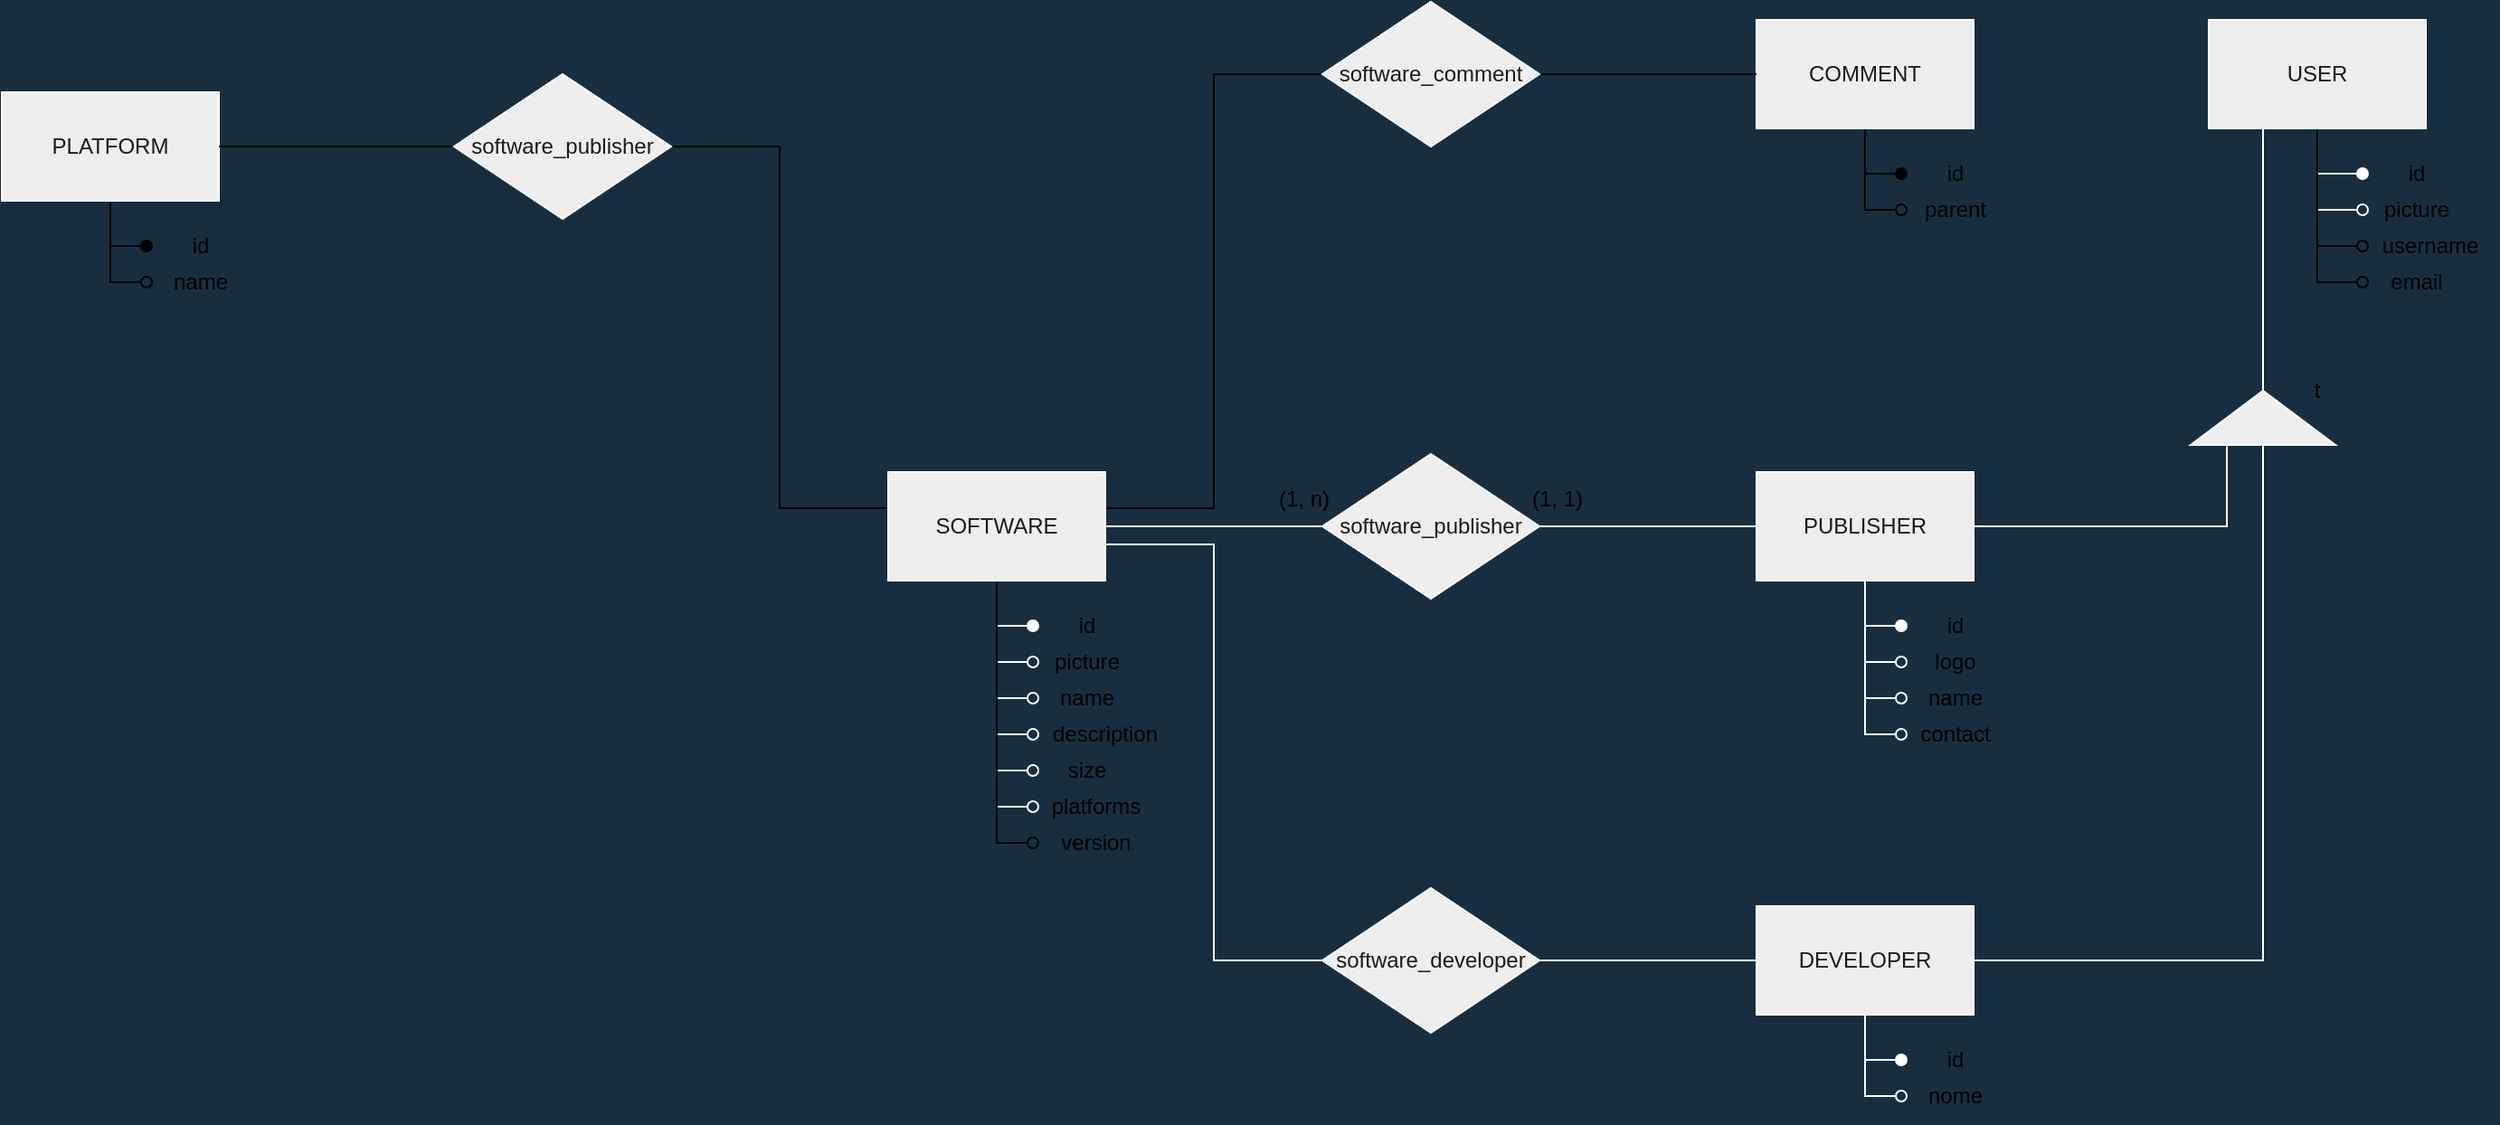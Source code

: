 <mxfile version="19.0.3" type="device" pages="2"><diagram id="SsctZVR5xEuvwzPg--42" name="der"><mxGraphModel dx="1438" dy="649" grid="1" gridSize="10" guides="1" tooltips="1" connect="1" arrows="1" fold="1" page="0" pageScale="1" pageWidth="1100" pageHeight="850" background="#182E3E" math="0" shadow="0"><root><mxCell id="0"/><mxCell id="1" parent="0"/><mxCell id="NpDtV5McUB0VlU34Wl0O-11" style="edgeStyle=orthogonalEdgeStyle;rounded=0;sketch=0;orthogonalLoop=1;jettySize=auto;html=1;entryX=0;entryY=0.5;entryDx=0;entryDy=0;fontColor=#FFFFFF;strokeColor=#FFFFFF;endArrow=oval;endFill=0;" parent="1" source="NpDtV5McUB0VlU34Wl0O-1" target="NpDtV5McUB0VlU34Wl0O-3" edge="1"><mxGeometry relative="1" as="geometry"/></mxCell><mxCell id="NpDtV5McUB0VlU34Wl0O-12" style="edgeStyle=orthogonalEdgeStyle;rounded=0;sketch=0;orthogonalLoop=1;jettySize=auto;html=1;entryX=0;entryY=0.5;entryDx=0;entryDy=0;fontColor=#FFFFFF;endArrow=oval;endFill=0;strokeColor=#FFFFFF;" parent="1" source="NpDtV5McUB0VlU34Wl0O-1" target="NpDtV5McUB0VlU34Wl0O-6" edge="1"><mxGeometry relative="1" as="geometry"/></mxCell><mxCell id="NpDtV5McUB0VlU34Wl0O-14" style="edgeStyle=orthogonalEdgeStyle;rounded=0;sketch=0;orthogonalLoop=1;jettySize=auto;html=1;entryX=0;entryY=0.5;entryDx=0;entryDy=0;fontColor=#FFFFFF;endArrow=oval;endFill=0;strokeColor=#FFFFFF;" parent="1" source="NpDtV5McUB0VlU34Wl0O-1" target="NpDtV5McUB0VlU34Wl0O-8" edge="1"><mxGeometry relative="1" as="geometry"/></mxCell><mxCell id="NpDtV5McUB0VlU34Wl0O-15" style="edgeStyle=orthogonalEdgeStyle;rounded=0;sketch=0;orthogonalLoop=1;jettySize=auto;html=1;entryX=0;entryY=0.5;entryDx=0;entryDy=0;fontColor=#FFFFFF;endArrow=oval;endFill=0;strokeColor=#FFFFFF;" parent="1" source="NpDtV5McUB0VlU34Wl0O-1" target="NpDtV5McUB0VlU34Wl0O-10" edge="1"><mxGeometry relative="1" as="geometry"/></mxCell><mxCell id="NpDtV5McUB0VlU34Wl0O-18" style="edgeStyle=orthogonalEdgeStyle;rounded=0;sketch=0;orthogonalLoop=1;jettySize=auto;html=1;entryX=0;entryY=0.5;entryDx=0;entryDy=0;fontColor=#FFFFFF;endArrow=none;endFill=0;strokeColor=#FFFFFF;" parent="1" source="NpDtV5McUB0VlU34Wl0O-1" target="NpDtV5McUB0VlU34Wl0O-17" edge="1"><mxGeometry relative="1" as="geometry"/></mxCell><mxCell id="NpDtV5McUB0VlU34Wl0O-25" style="edgeStyle=orthogonalEdgeStyle;rounded=0;sketch=0;orthogonalLoop=1;jettySize=auto;html=1;entryX=0;entryY=0.5;entryDx=0;entryDy=0;fontColor=#FFFFFF;endArrow=oval;endFill=1;strokeColor=#FFFFFF;" parent="1" source="NpDtV5McUB0VlU34Wl0O-1" target="NpDtV5McUB0VlU34Wl0O-24" edge="1"><mxGeometry relative="1" as="geometry"/></mxCell><mxCell id="NpDtV5McUB0VlU34Wl0O-33" style="edgeStyle=orthogonalEdgeStyle;rounded=0;sketch=0;orthogonalLoop=1;jettySize=auto;html=1;entryX=0;entryY=0.5;entryDx=0;entryDy=0;fontColor=#FFFFFF;endArrow=oval;endFill=0;strokeColor=#FFFFFF;" parent="1" source="NpDtV5McUB0VlU34Wl0O-1" target="NpDtV5McUB0VlU34Wl0O-32" edge="1"><mxGeometry relative="1" as="geometry"/></mxCell><mxCell id="NpDtV5McUB0VlU34Wl0O-40" style="edgeStyle=orthogonalEdgeStyle;rounded=0;sketch=0;orthogonalLoop=1;jettySize=auto;html=1;entryX=0;entryY=0.5;entryDx=0;entryDy=0;fontColor=#FFFFFF;endArrow=none;endFill=0;strokeColor=#FFFFFF;" parent="1" source="NpDtV5McUB0VlU34Wl0O-1" target="NpDtV5McUB0VlU34Wl0O-39" edge="1"><mxGeometry relative="1" as="geometry"><Array as="points"><mxPoint x="460" y="310"/><mxPoint x="460" y="540"/></Array></mxGeometry></mxCell><mxCell id="ANa5fJzZorU_oaZCEf_N-10" style="edgeStyle=orthogonalEdgeStyle;rounded=0;orthogonalLoop=1;jettySize=auto;html=1;entryX=0;entryY=0.5;entryDx=0;entryDy=0;endArrow=oval;endFill=0;" parent="1" source="NpDtV5McUB0VlU34Wl0O-1" target="ANa5fJzZorU_oaZCEf_N-8" edge="1"><mxGeometry relative="1" as="geometry"/></mxCell><mxCell id="ANa5fJzZorU_oaZCEf_N-15" style="edgeStyle=orthogonalEdgeStyle;rounded=0;orthogonalLoop=1;jettySize=auto;html=1;entryX=1;entryY=0.5;entryDx=0;entryDy=0;endArrow=none;endFill=0;" parent="1" source="NpDtV5McUB0VlU34Wl0O-1" target="ANa5fJzZorU_oaZCEf_N-12" edge="1"><mxGeometry relative="1" as="geometry"><Array as="points"><mxPoint x="220" y="290"/><mxPoint x="220" y="90"/></Array></mxGeometry></mxCell><mxCell id="zFBum6YU7p7UYKm-g8im-9" style="edgeStyle=orthogonalEdgeStyle;rounded=0;orthogonalLoop=1;jettySize=auto;html=1;entryX=0;entryY=0.5;entryDx=0;entryDy=0;endArrow=none;endFill=0;" parent="1" source="NpDtV5McUB0VlU34Wl0O-1" target="zFBum6YU7p7UYKm-g8im-6" edge="1"><mxGeometry relative="1" as="geometry"><Array as="points"><mxPoint x="460" y="290"/><mxPoint x="460" y="50"/></Array></mxGeometry></mxCell><mxCell id="NpDtV5McUB0VlU34Wl0O-1" value="SOFTWARE" style="rounded=0;whiteSpace=wrap;html=1;fillColor=#EEEEEE;strokeColor=#FFFFFF;fontColor=#1A1A1A;" parent="1" vertex="1"><mxGeometry x="280" y="270" width="120" height="60" as="geometry"/></mxCell><mxCell id="NpDtV5McUB0VlU34Wl0O-3" value="name" style="text;html=1;align=center;verticalAlign=middle;whiteSpace=wrap;rounded=0;sketch=0;" parent="1" vertex="1"><mxGeometry x="360" y="380" width="60" height="30" as="geometry"/></mxCell><mxCell id="NpDtV5McUB0VlU34Wl0O-23" style="edgeStyle=orthogonalEdgeStyle;rounded=0;sketch=0;orthogonalLoop=1;jettySize=auto;html=1;entryX=0;entryY=0.5;entryDx=0;entryDy=0;fontColor=#FFFFFF;endArrow=oval;endFill=1;strokeColor=#FFFFFF;" parent="1" source="NpDtV5McUB0VlU34Wl0O-4" target="NpDtV5McUB0VlU34Wl0O-22" edge="1"><mxGeometry relative="1" as="geometry"/></mxCell><mxCell id="NpDtV5McUB0VlU34Wl0O-28" style="edgeStyle=orthogonalEdgeStyle;rounded=0;sketch=0;orthogonalLoop=1;jettySize=auto;html=1;entryX=0;entryY=0.5;entryDx=0;entryDy=0;fontColor=#FFFFFF;endArrow=oval;endFill=0;strokeColor=#FFFFFF;" parent="1" source="NpDtV5McUB0VlU34Wl0O-4" target="NpDtV5McUB0VlU34Wl0O-26" edge="1"><mxGeometry relative="1" as="geometry"/></mxCell><mxCell id="NpDtV5McUB0VlU34Wl0O-30" style="edgeStyle=orthogonalEdgeStyle;rounded=0;sketch=0;orthogonalLoop=1;jettySize=auto;html=1;entryX=0;entryY=0.5;entryDx=0;entryDy=0;fontColor=#FFFFFF;endArrow=oval;endFill=0;strokeColor=#FFFFFF;" parent="1" source="NpDtV5McUB0VlU34Wl0O-4" target="NpDtV5McUB0VlU34Wl0O-29" edge="1"><mxGeometry relative="1" as="geometry"/></mxCell><mxCell id="NpDtV5McUB0VlU34Wl0O-35" style="edgeStyle=orthogonalEdgeStyle;rounded=0;sketch=0;orthogonalLoop=1;jettySize=auto;html=1;entryX=0;entryY=0.5;entryDx=0;entryDy=0;fontColor=#FFFFFF;endArrow=oval;endFill=0;strokeColor=#FFFFFF;" parent="1" source="NpDtV5McUB0VlU34Wl0O-4" target="NpDtV5McUB0VlU34Wl0O-34" edge="1"><mxGeometry relative="1" as="geometry"/></mxCell><mxCell id="NpDtV5McUB0VlU34Wl0O-56" style="edgeStyle=orthogonalEdgeStyle;rounded=0;sketch=0;orthogonalLoop=1;jettySize=auto;html=1;entryX=0;entryY=0.25;entryDx=0;entryDy=0;fontColor=#FFFFFF;endArrow=none;endFill=0;strokeColor=#FFFFFF;" parent="1" source="NpDtV5McUB0VlU34Wl0O-4" target="NpDtV5McUB0VlU34Wl0O-47" edge="1"><mxGeometry relative="1" as="geometry"/></mxCell><mxCell id="NpDtV5McUB0VlU34Wl0O-4" value="PUBLISHER" style="whiteSpace=wrap;html=1;rounded=0;sketch=0;fontColor=#1A1A1A;strokeColor=#FFFFFF;fillColor=#EEEEEE;" parent="1" vertex="1"><mxGeometry x="760" y="270" width="120" height="60" as="geometry"/></mxCell><mxCell id="NpDtV5McUB0VlU34Wl0O-6" value="description" style="text;html=1;align=center;verticalAlign=middle;whiteSpace=wrap;rounded=0;sketch=0;" parent="1" vertex="1"><mxGeometry x="360" y="400" width="80" height="30" as="geometry"/></mxCell><mxCell id="NpDtV5McUB0VlU34Wl0O-8" value="size" style="text;html=1;align=center;verticalAlign=middle;whiteSpace=wrap;rounded=0;sketch=0;" parent="1" vertex="1"><mxGeometry x="360" y="420" width="60" height="30" as="geometry"/></mxCell><mxCell id="NpDtV5McUB0VlU34Wl0O-10" value="platforms" style="text;html=1;align=center;verticalAlign=middle;whiteSpace=wrap;rounded=0;sketch=0;" parent="1" vertex="1"><mxGeometry x="360" y="440" width="70" height="30" as="geometry"/></mxCell><mxCell id="NpDtV5McUB0VlU34Wl0O-19" style="edgeStyle=orthogonalEdgeStyle;rounded=0;sketch=0;orthogonalLoop=1;jettySize=auto;html=1;entryX=0;entryY=0.5;entryDx=0;entryDy=0;fontColor=#FFFFFF;endArrow=none;endFill=0;strokeColor=#FFFFFF;" parent="1" source="NpDtV5McUB0VlU34Wl0O-17" target="NpDtV5McUB0VlU34Wl0O-4" edge="1"><mxGeometry relative="1" as="geometry"/></mxCell><mxCell id="NpDtV5McUB0VlU34Wl0O-17" value="software_publisher" style="rhombus;whiteSpace=wrap;html=1;rounded=0;sketch=0;fontColor=#1A1A1A;strokeColor=#FFFFFF;fillColor=#EEEEEE;" parent="1" vertex="1"><mxGeometry x="520" y="260" width="120" height="80" as="geometry"/></mxCell><mxCell id="NpDtV5McUB0VlU34Wl0O-22" value="id" style="text;html=1;align=center;verticalAlign=middle;whiteSpace=wrap;rounded=0;sketch=0;" parent="1" vertex="1"><mxGeometry x="840" y="340" width="60" height="30" as="geometry"/></mxCell><mxCell id="NpDtV5McUB0VlU34Wl0O-24" value="id" style="text;html=1;align=center;verticalAlign=middle;whiteSpace=wrap;rounded=0;sketch=0;" parent="1" vertex="1"><mxGeometry x="360" y="340" width="60" height="30" as="geometry"/></mxCell><mxCell id="NpDtV5McUB0VlU34Wl0O-26" value="name" style="text;html=1;align=center;verticalAlign=middle;whiteSpace=wrap;rounded=0;sketch=0;" parent="1" vertex="1"><mxGeometry x="840" y="380" width="60" height="30" as="geometry"/></mxCell><mxCell id="NpDtV5McUB0VlU34Wl0O-29" value="contact" style="text;html=1;align=center;verticalAlign=middle;whiteSpace=wrap;rounded=0;sketch=0;" parent="1" vertex="1"><mxGeometry x="840" y="400" width="60" height="30" as="geometry"/></mxCell><mxCell id="NpDtV5McUB0VlU34Wl0O-32" value="picture" style="text;html=1;align=center;verticalAlign=middle;whiteSpace=wrap;rounded=0;sketch=0;" parent="1" vertex="1"><mxGeometry x="360" y="360" width="60" height="30" as="geometry"/></mxCell><mxCell id="NpDtV5McUB0VlU34Wl0O-34" value="logo" style="text;html=1;align=center;verticalAlign=middle;whiteSpace=wrap;rounded=0;sketch=0;" parent="1" vertex="1"><mxGeometry x="840" y="360" width="60" height="30" as="geometry"/></mxCell><mxCell id="NpDtV5McUB0VlU34Wl0O-43" style="edgeStyle=orthogonalEdgeStyle;rounded=0;sketch=0;orthogonalLoop=1;jettySize=auto;html=1;entryX=0;entryY=0.5;entryDx=0;entryDy=0;fontColor=#FFFFFF;endArrow=oval;endFill=1;strokeColor=#FFFFFF;" parent="1" source="NpDtV5McUB0VlU34Wl0O-36" target="NpDtV5McUB0VlU34Wl0O-42" edge="1"><mxGeometry relative="1" as="geometry"/></mxCell><mxCell id="NpDtV5McUB0VlU34Wl0O-45" style="edgeStyle=orthogonalEdgeStyle;rounded=0;sketch=0;orthogonalLoop=1;jettySize=auto;html=1;entryX=0;entryY=0.5;entryDx=0;entryDy=0;fontColor=#FFFFFF;endArrow=oval;endFill=0;strokeColor=#FFFFFF;" parent="1" source="NpDtV5McUB0VlU34Wl0O-36" target="NpDtV5McUB0VlU34Wl0O-44" edge="1"><mxGeometry relative="1" as="geometry"/></mxCell><mxCell id="NpDtV5McUB0VlU34Wl0O-57" style="edgeStyle=orthogonalEdgeStyle;rounded=0;sketch=0;orthogonalLoop=1;jettySize=auto;html=1;entryX=0;entryY=0.5;entryDx=0;entryDy=0;fontColor=#FFFFFF;endArrow=none;endFill=0;strokeColor=#FFFFFF;" parent="1" source="NpDtV5McUB0VlU34Wl0O-36" target="NpDtV5McUB0VlU34Wl0O-47" edge="1"><mxGeometry relative="1" as="geometry"/></mxCell><mxCell id="NpDtV5McUB0VlU34Wl0O-36" value="DEVELOPER" style="whiteSpace=wrap;html=1;rounded=0;sketch=0;fontColor=#1A1A1A;strokeColor=#FFFFFF;fillColor=#EEEEEE;" parent="1" vertex="1"><mxGeometry x="760" y="510" width="120" height="60" as="geometry"/></mxCell><mxCell id="NpDtV5McUB0VlU34Wl0O-61" style="edgeStyle=orthogonalEdgeStyle;rounded=0;sketch=0;orthogonalLoop=1;jettySize=auto;html=1;entryX=0;entryY=0.5;entryDx=0;entryDy=0;fontColor=#FFFFFF;endArrow=oval;endFill=1;strokeColor=#FFFFFF;" parent="1" source="NpDtV5McUB0VlU34Wl0O-37" target="NpDtV5McUB0VlU34Wl0O-60" edge="1"><mxGeometry relative="1" as="geometry"/></mxCell><mxCell id="NpDtV5McUB0VlU34Wl0O-64" style="edgeStyle=orthogonalEdgeStyle;rounded=0;sketch=0;orthogonalLoop=1;jettySize=auto;html=1;entryX=0;entryY=0.5;entryDx=0;entryDy=0;fontColor=#FFFFFF;endArrow=oval;endFill=0;strokeColor=#FFFFFF;" parent="1" source="NpDtV5McUB0VlU34Wl0O-37" target="NpDtV5McUB0VlU34Wl0O-63" edge="1"><mxGeometry relative="1" as="geometry"/></mxCell><mxCell id="RyOZzUnHz982tyjcpU6y-4" style="edgeStyle=orthogonalEdgeStyle;rounded=0;orthogonalLoop=1;jettySize=auto;html=1;entryX=0;entryY=0.5;entryDx=0;entryDy=0;endArrow=oval;endFill=0;" parent="1" source="NpDtV5McUB0VlU34Wl0O-37" target="RyOZzUnHz982tyjcpU6y-1" edge="1"><mxGeometry relative="1" as="geometry"/></mxCell><mxCell id="RyOZzUnHz982tyjcpU6y-5" style="edgeStyle=orthogonalEdgeStyle;rounded=0;orthogonalLoop=1;jettySize=auto;html=1;entryX=0;entryY=0.5;entryDx=0;entryDy=0;endArrow=oval;endFill=0;" parent="1" source="NpDtV5McUB0VlU34Wl0O-37" target="RyOZzUnHz982tyjcpU6y-3" edge="1"><mxGeometry relative="1" as="geometry"/></mxCell><mxCell id="NpDtV5McUB0VlU34Wl0O-37" value="USER" style="whiteSpace=wrap;html=1;rounded=0;sketch=0;fontColor=#1A1A1A;strokeColor=#FFFFFF;fillColor=#EEEEEE;" parent="1" vertex="1"><mxGeometry x="1010" y="20" width="120" height="60" as="geometry"/></mxCell><mxCell id="NpDtV5McUB0VlU34Wl0O-41" style="edgeStyle=orthogonalEdgeStyle;rounded=0;sketch=0;orthogonalLoop=1;jettySize=auto;html=1;fontColor=#FFFFFF;endArrow=none;endFill=0;strokeColor=#FFFFFF;" parent="1" source="NpDtV5McUB0VlU34Wl0O-39" target="NpDtV5McUB0VlU34Wl0O-36" edge="1"><mxGeometry relative="1" as="geometry"/></mxCell><mxCell id="NpDtV5McUB0VlU34Wl0O-39" value="software_developer" style="rhombus;whiteSpace=wrap;html=1;rounded=0;sketch=0;fontColor=#1A1A1A;strokeColor=#FFFFFF;fillColor=#EEEEEE;" parent="1" vertex="1"><mxGeometry x="520" y="500" width="120" height="80" as="geometry"/></mxCell><mxCell id="NpDtV5McUB0VlU34Wl0O-42" value="id" style="text;html=1;align=center;verticalAlign=middle;whiteSpace=wrap;rounded=0;sketch=0;" parent="1" vertex="1"><mxGeometry x="840" y="580" width="60" height="30" as="geometry"/></mxCell><mxCell id="NpDtV5McUB0VlU34Wl0O-44" value="nome" style="text;html=1;align=center;verticalAlign=middle;whiteSpace=wrap;rounded=0;sketch=0;" parent="1" vertex="1"><mxGeometry x="840" y="600" width="60" height="30" as="geometry"/></mxCell><mxCell id="NpDtV5McUB0VlU34Wl0O-62" style="edgeStyle=orthogonalEdgeStyle;rounded=0;sketch=0;orthogonalLoop=1;jettySize=auto;html=1;entryX=0.25;entryY=1;entryDx=0;entryDy=0;fontColor=#FFFFFF;endArrow=none;endFill=0;strokeColor=#FFFFFF;" parent="1" source="NpDtV5McUB0VlU34Wl0O-47" target="NpDtV5McUB0VlU34Wl0O-37" edge="1"><mxGeometry relative="1" as="geometry"/></mxCell><mxCell id="NpDtV5McUB0VlU34Wl0O-47" value="" style="triangle;whiteSpace=wrap;html=1;rounded=0;sketch=0;fontColor=#1A1A1A;strokeColor=#FFFFFF;fillColor=#EEEEEE;rotation=-90;" parent="1" vertex="1"><mxGeometry x="1025" y="200" width="30" height="80" as="geometry"/></mxCell><mxCell id="NpDtV5McUB0VlU34Wl0O-59" value="t" style="text;html=1;align=center;verticalAlign=middle;whiteSpace=wrap;rounded=0;sketch=0;" parent="1" vertex="1"><mxGeometry x="1040" y="210" width="60" height="30" as="geometry"/></mxCell><mxCell id="NpDtV5McUB0VlU34Wl0O-60" value="id" style="text;html=1;align=center;verticalAlign=middle;whiteSpace=wrap;rounded=0;sketch=0;" parent="1" vertex="1"><mxGeometry x="1095" y="90" width="60" height="30" as="geometry"/></mxCell><mxCell id="NpDtV5McUB0VlU34Wl0O-63" value="picture" style="text;html=1;align=center;verticalAlign=middle;whiteSpace=wrap;rounded=0;sketch=0;" parent="1" vertex="1"><mxGeometry x="1095" y="110" width="60" height="30" as="geometry"/></mxCell><mxCell id="zFBum6YU7p7UYKm-g8im-4" style="edgeStyle=orthogonalEdgeStyle;rounded=0;orthogonalLoop=1;jettySize=auto;html=1;entryX=0;entryY=0.5;entryDx=0;entryDy=0;endArrow=oval;endFill=1;" parent="1" source="ANa5fJzZorU_oaZCEf_N-2" target="zFBum6YU7p7UYKm-g8im-2" edge="1"><mxGeometry relative="1" as="geometry"/></mxCell><mxCell id="zFBum6YU7p7UYKm-g8im-11" style="edgeStyle=orthogonalEdgeStyle;rounded=0;orthogonalLoop=1;jettySize=auto;html=1;entryX=0;entryY=0.5;entryDx=0;entryDy=0;endArrow=oval;endFill=0;" parent="1" source="ANa5fJzZorU_oaZCEf_N-2" target="zFBum6YU7p7UYKm-g8im-10" edge="1"><mxGeometry relative="1" as="geometry"/></mxCell><mxCell id="ANa5fJzZorU_oaZCEf_N-2" value="COMMENT" style="rounded=0;whiteSpace=wrap;html=1;fillColor=#EEEEEE;strokeColor=#FFFFFF;fontColor=#1A1A1A;" parent="1" vertex="1"><mxGeometry x="760" y="20" width="120" height="60" as="geometry"/></mxCell><mxCell id="ANa5fJzZorU_oaZCEf_N-19" style="edgeStyle=orthogonalEdgeStyle;rounded=0;orthogonalLoop=1;jettySize=auto;html=1;entryX=0;entryY=0.5;entryDx=0;entryDy=0;endArrow=oval;endFill=1;" parent="1" source="ANa5fJzZorU_oaZCEf_N-4" target="ANa5fJzZorU_oaZCEf_N-18" edge="1"><mxGeometry relative="1" as="geometry"/></mxCell><mxCell id="ANa5fJzZorU_oaZCEf_N-21" style="edgeStyle=orthogonalEdgeStyle;rounded=0;orthogonalLoop=1;jettySize=auto;html=1;entryX=0;entryY=0.5;entryDx=0;entryDy=0;endArrow=oval;endFill=0;" parent="1" source="ANa5fJzZorU_oaZCEf_N-4" target="ANa5fJzZorU_oaZCEf_N-20" edge="1"><mxGeometry relative="1" as="geometry"/></mxCell><mxCell id="ANa5fJzZorU_oaZCEf_N-4" value="PLATFORM" style="rounded=0;whiteSpace=wrap;html=1;fillColor=#EEEEEE;strokeColor=#FFFFFF;fontColor=#1A1A1A;" parent="1" vertex="1"><mxGeometry x="-210" y="60" width="120" height="60" as="geometry"/></mxCell><mxCell id="ANa5fJzZorU_oaZCEf_N-8" value="version" style="text;html=1;align=center;verticalAlign=middle;whiteSpace=wrap;rounded=0;sketch=0;" parent="1" vertex="1"><mxGeometry x="360" y="460" width="70" height="30" as="geometry"/></mxCell><mxCell id="ANa5fJzZorU_oaZCEf_N-14" style="edgeStyle=orthogonalEdgeStyle;rounded=0;orthogonalLoop=1;jettySize=auto;html=1;endArrow=none;endFill=0;" parent="1" source="ANa5fJzZorU_oaZCEf_N-12" target="ANa5fJzZorU_oaZCEf_N-4" edge="1"><mxGeometry relative="1" as="geometry"/></mxCell><mxCell id="ANa5fJzZorU_oaZCEf_N-12" value="software_publisher" style="rhombus;whiteSpace=wrap;html=1;rounded=0;sketch=0;fontColor=#1A1A1A;strokeColor=#FFFFFF;fillColor=#EEEEEE;" parent="1" vertex="1"><mxGeometry x="40" y="50" width="120" height="80" as="geometry"/></mxCell><mxCell id="ANa5fJzZorU_oaZCEf_N-16" value="(1, n)" style="text;html=1;align=center;verticalAlign=middle;whiteSpace=wrap;rounded=0;sketch=0;" parent="1" vertex="1"><mxGeometry x="480" y="270" width="60" height="30" as="geometry"/></mxCell><mxCell id="ANa5fJzZorU_oaZCEf_N-17" value="(1, 1)" style="text;html=1;align=center;verticalAlign=middle;whiteSpace=wrap;rounded=0;sketch=0;" parent="1" vertex="1"><mxGeometry x="620" y="270" width="60" height="30" as="geometry"/></mxCell><mxCell id="ANa5fJzZorU_oaZCEf_N-18" value="id" style="text;html=1;align=center;verticalAlign=middle;whiteSpace=wrap;rounded=0;sketch=0;" parent="1" vertex="1"><mxGeometry x="-130" y="130" width="60" height="30" as="geometry"/></mxCell><mxCell id="ANa5fJzZorU_oaZCEf_N-20" value="name" style="text;html=1;align=center;verticalAlign=middle;whiteSpace=wrap;rounded=0;sketch=0;" parent="1" vertex="1"><mxGeometry x="-130" y="150" width="60" height="30" as="geometry"/></mxCell><mxCell id="RyOZzUnHz982tyjcpU6y-1" value="username" style="text;html=1;align=center;verticalAlign=middle;whiteSpace=wrap;rounded=0;sketch=0;" parent="1" vertex="1"><mxGeometry x="1095" y="130" width="75" height="30" as="geometry"/></mxCell><mxCell id="RyOZzUnHz982tyjcpU6y-3" value="email" style="text;html=1;align=center;verticalAlign=middle;whiteSpace=wrap;rounded=0;sketch=0;" parent="1" vertex="1"><mxGeometry x="1095" y="150" width="60" height="30" as="geometry"/></mxCell><mxCell id="zFBum6YU7p7UYKm-g8im-2" value="id" style="text;html=1;align=center;verticalAlign=middle;whiteSpace=wrap;rounded=0;sketch=0;" parent="1" vertex="1"><mxGeometry x="840" y="90" width="60" height="30" as="geometry"/></mxCell><mxCell id="zFBum6YU7p7UYKm-g8im-8" style="edgeStyle=orthogonalEdgeStyle;rounded=0;orthogonalLoop=1;jettySize=auto;html=1;entryX=0;entryY=0.5;entryDx=0;entryDy=0;endArrow=none;endFill=0;" parent="1" source="zFBum6YU7p7UYKm-g8im-6" target="ANa5fJzZorU_oaZCEf_N-2" edge="1"><mxGeometry relative="1" as="geometry"/></mxCell><mxCell id="zFBum6YU7p7UYKm-g8im-6" value="software_comment" style="rhombus;whiteSpace=wrap;html=1;rounded=0;sketch=0;fontColor=#1A1A1A;strokeColor=#FFFFFF;fillColor=#EEEEEE;" parent="1" vertex="1"><mxGeometry x="520" y="10" width="120" height="80" as="geometry"/></mxCell><mxCell id="zFBum6YU7p7UYKm-g8im-10" value="parent" style="text;html=1;align=center;verticalAlign=middle;whiteSpace=wrap;rounded=0;sketch=0;" parent="1" vertex="1"><mxGeometry x="840" y="110" width="60" height="30" as="geometry"/></mxCell></root></mxGraphModel></diagram><diagram id="R1mpvVAYkTQs5Wo-3Qf2" name="dcu"><mxGraphModel dx="1221" dy="764" grid="1" gridSize="10" guides="1" tooltips="1" connect="1" arrows="1" fold="1" page="1" pageScale="1" pageWidth="827" pageHeight="1169" background="#182E3E" math="0" shadow="0"><root><mxCell id="0"/><mxCell id="1" parent="0"/><mxCell id="q73SaGjYzVnCtR3cXOkN-3" style="edgeStyle=orthogonalEdgeStyle;curved=0;rounded=1;sketch=0;orthogonalLoop=1;jettySize=auto;html=1;fontColor=#FFFFFF;strokeColor=#FFFFFF;endArrow=none;endFill=0;labelBackgroundColor=#182E3E;" parent="1" source="cbfDmpS-e1OB6bFGQmrI-3" target="q73SaGjYzVnCtR3cXOkN-2" edge="1"><mxGeometry relative="1" as="geometry"/></mxCell><mxCell id="cbfDmpS-e1OB6bFGQmrI-3" value="SIGNUP" style="ellipse;whiteSpace=wrap;html=1;rounded=0;sketch=0;fontColor=#1A1A1A;strokeColor=#FFFFFF;fillColor=#EEEEEE;" parent="1" vertex="1"><mxGeometry x="350" y="120" width="120" height="80" as="geometry"/></mxCell><mxCell id="q73SaGjYzVnCtR3cXOkN-5" style="edgeStyle=orthogonalEdgeStyle;curved=0;rounded=1;sketch=0;orthogonalLoop=1;jettySize=auto;html=1;fontColor=#FFFFFF;endArrow=none;endFill=0;strokeColor=#FFFFFF;labelBackgroundColor=#182E3E;" parent="1" source="q73SaGjYzVnCtR3cXOkN-2" target="q73SaGjYzVnCtR3cXOkN-4" edge="1"><mxGeometry relative="1" as="geometry"/></mxCell><mxCell id="q73SaGjYzVnCtR3cXOkN-2" value="LOGIN" style="ellipse;whiteSpace=wrap;html=1;rounded=0;sketch=0;fontColor=#1A1A1A;strokeColor=#FFFFFF;fillColor=#EEEEEE;" parent="1" vertex="1"><mxGeometry x="350" y="240" width="120" height="80" as="geometry"/></mxCell><mxCell id="PaBLVJzQxh9ULMpLNagQ-2" style="edgeStyle=orthogonalEdgeStyle;curved=0;rounded=1;sketch=0;orthogonalLoop=1;jettySize=auto;html=1;fontColor=#FFFFFF;endArrow=none;endFill=0;strokeColor=#FFFFFF;labelBackgroundColor=#182E3E;" parent="1" source="q73SaGjYzVnCtR3cXOkN-4" target="PaBLVJzQxh9ULMpLNagQ-1" edge="1"><mxGeometry relative="1" as="geometry"/></mxCell><mxCell id="q73SaGjYzVnCtR3cXOkN-4" value="PUBLISH SOFTWARE" style="ellipse;whiteSpace=wrap;html=1;rounded=0;sketch=0;fontColor=#1A1A1A;strokeColor=#FFFFFF;fillColor=#EEEEEE;" parent="1" vertex="1"><mxGeometry x="350" y="360" width="120" height="60" as="geometry"/></mxCell><mxCell id="DWMME8aQ3wwpotVTTRl1-4" style="edgeStyle=orthogonalEdgeStyle;curved=0;rounded=1;sketch=0;orthogonalLoop=1;jettySize=auto;html=1;entryX=0.5;entryY=0;entryDx=0;entryDy=0;fontColor=#FFFFFF;strokeColor=#FFFFFF;endArrow=none;endFill=0;" edge="1" parent="1" source="PaBLVJzQxh9ULMpLNagQ-1" target="DWMME8aQ3wwpotVTTRl1-2"><mxGeometry relative="1" as="geometry"/></mxCell><mxCell id="PaBLVJzQxh9ULMpLNagQ-1" value="VIEW PUBLISHED SOFTWARE" style="ellipse;whiteSpace=wrap;html=1;rounded=0;sketch=0;fontColor=#1A1A1A;strokeColor=#FFFFFF;fillColor=#EEEEEE;" parent="1" vertex="1"><mxGeometry x="350" y="460" width="120" height="60" as="geometry"/></mxCell><mxCell id="DWMME8aQ3wwpotVTTRl1-2" value="SEARCH FOR SOFTWARE" style="ellipse;whiteSpace=wrap;html=1;rounded=0;sketch=0;fontColor=#1A1A1A;strokeColor=#FFFFFF;fillColor=#EEEEEE;" vertex="1" parent="1"><mxGeometry x="350" y="560" width="120" height="80" as="geometry"/></mxCell></root></mxGraphModel></diagram></mxfile>